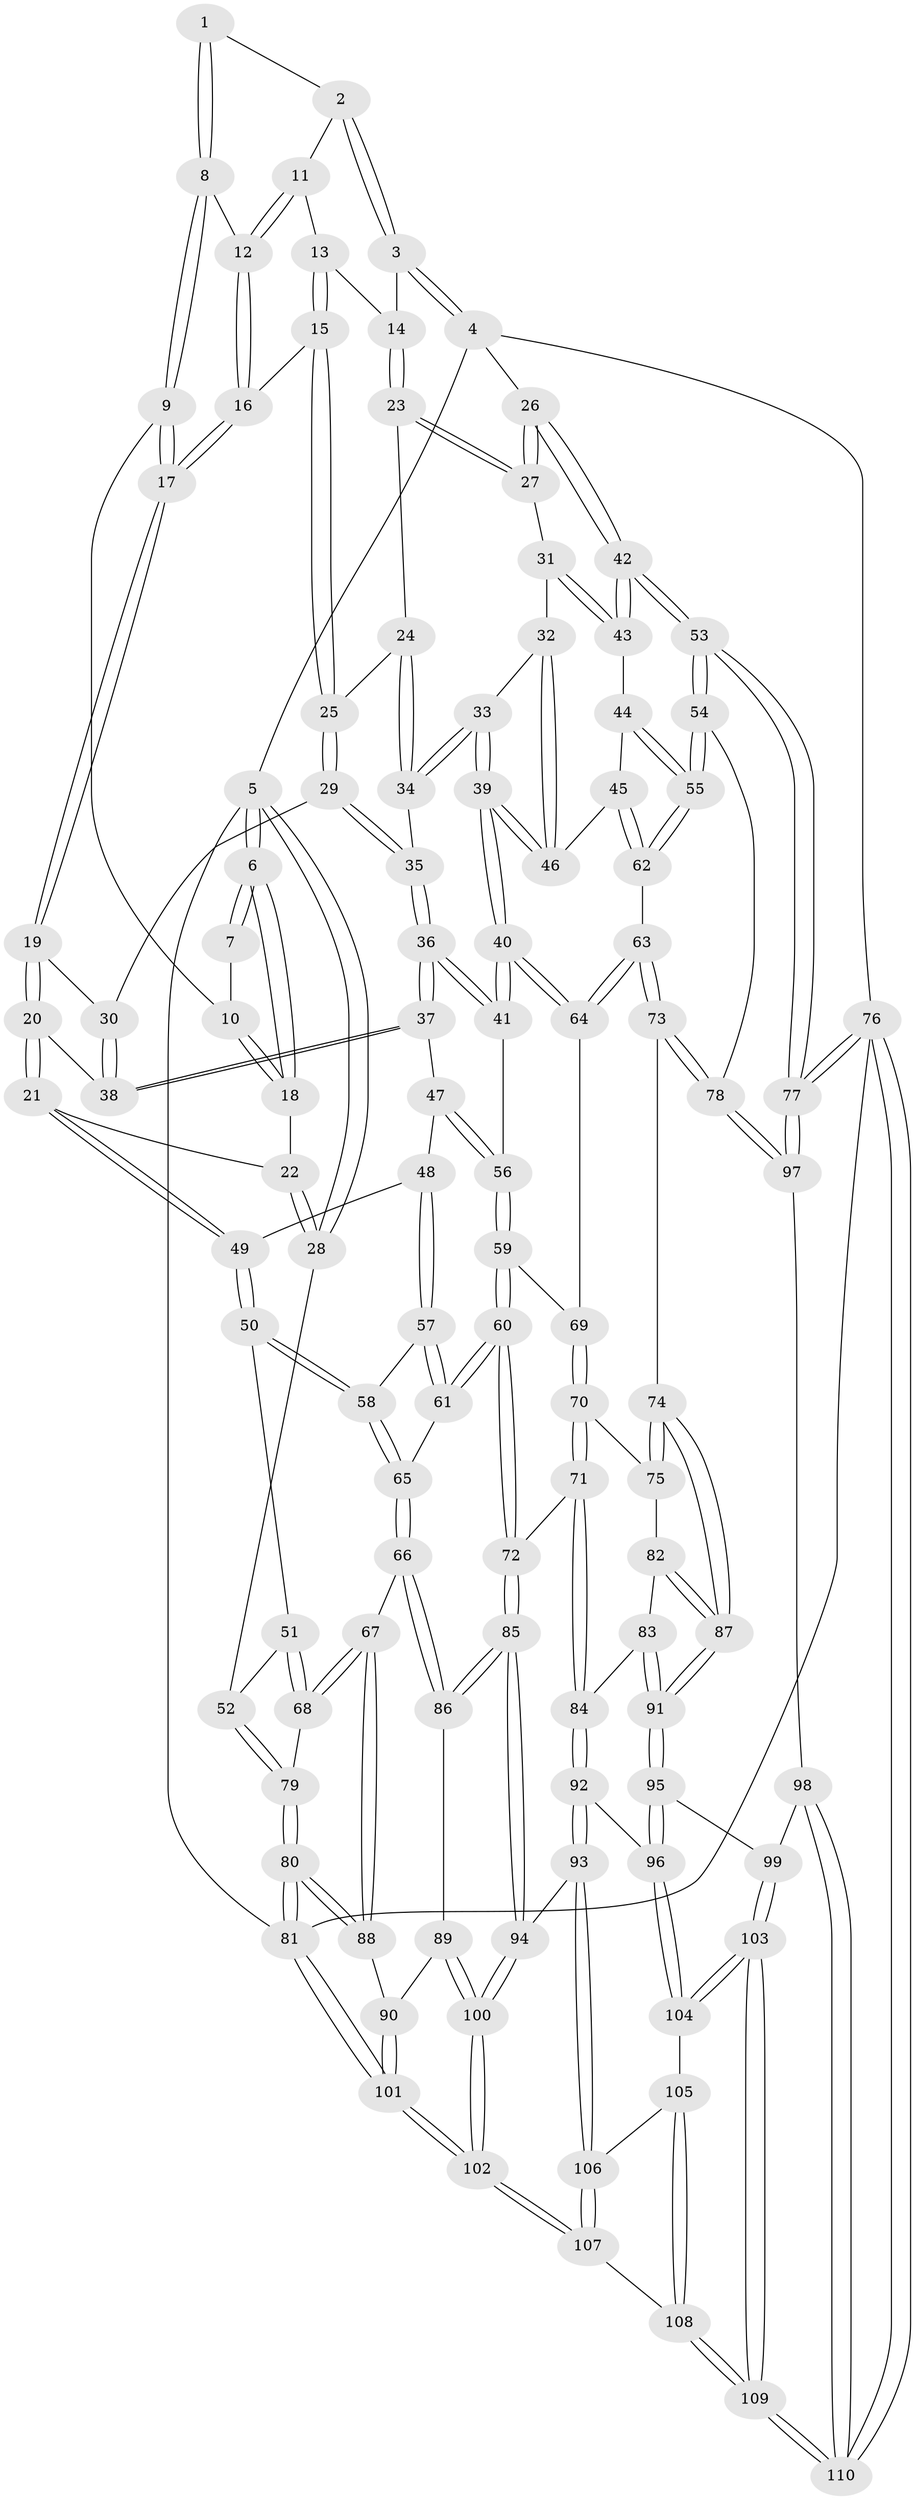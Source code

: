 // coarse degree distribution, {3: 0.05194805194805195, 4: 0.37662337662337664, 6: 0.12987012987012986, 5: 0.44155844155844154}
// Generated by graph-tools (version 1.1) at 2025/24/03/03/25 07:24:36]
// undirected, 110 vertices, 272 edges
graph export_dot {
graph [start="1"]
  node [color=gray90,style=filled];
  1 [pos="+0.23555960021158967+0"];
  2 [pos="+0.4074561069468328+0"];
  3 [pos="+0.7586076356221522+0"];
  4 [pos="+1+0"];
  5 [pos="+0+0"];
  6 [pos="+0+0"];
  7 [pos="+0.20149604195525297+0"];
  8 [pos="+0.26961033537319457+0"];
  9 [pos="+0.2817110642748322+0.1156063151502598"];
  10 [pos="+0.1503477656785586+0.11088123690179327"];
  11 [pos="+0.4382519746483876+0.02575602341336205"];
  12 [pos="+0.3864914264909455+0.0768215084934955"];
  13 [pos="+0.5069834563658621+0.06750292444732788"];
  14 [pos="+0.670454243403856+0.03486578221047839"];
  15 [pos="+0.46588775440946767+0.15037751776468528"];
  16 [pos="+0.3445821065584353+0.1697023814369546"];
  17 [pos="+0.34288001066236684+0.17097891836104853"];
  18 [pos="+0.12218575503313553+0.13315049756116532"];
  19 [pos="+0.32766684108164146+0.27887369068522405"];
  20 [pos="+0.30376610527532905+0.30896482565587174"];
  21 [pos="+0.2788664563658451+0.3269999418812826"];
  22 [pos="+0.103188782515758+0.1806646313921057"];
  23 [pos="+0.675449880760363+0.10909765902147185"];
  24 [pos="+0.6200448275605082+0.20334703306902815"];
  25 [pos="+0.5673465006532522+0.22517286131880662"];
  26 [pos="+1+0"];
  27 [pos="+0.8466990471119707+0.22832209280759402"];
  28 [pos="+0+0.3326659502665401"];
  29 [pos="+0.5158677916074312+0.2913284335295338"];
  30 [pos="+0.5027700161588434+0.2934937699905352"];
  31 [pos="+0.8464821588832586+0.3174625455884098"];
  32 [pos="+0.7716176257528818+0.3518008944227458"];
  33 [pos="+0.7263825589702184+0.36704009858835107"];
  34 [pos="+0.680466483685888+0.3101721993145766"];
  35 [pos="+0.5490681556030663+0.3526866549010552"];
  36 [pos="+0.5759124332705369+0.44069875976489875"];
  37 [pos="+0.4619669241742164+0.43502374911319064"];
  38 [pos="+0.45443338271190714+0.4219728530159678"];
  39 [pos="+0.6763091848997302+0.4505096515423037"];
  40 [pos="+0.6487007757250266+0.4878744029367837"];
  41 [pos="+0.5947721870882077+0.45688705974979354"];
  42 [pos="+1+0.4000868667824894"];
  43 [pos="+0.9100258465842154+0.3633578450966328"];
  44 [pos="+0.8909605000421147+0.4232570664064378"];
  45 [pos="+0.8466329374581361+0.49622459239511063"];
  46 [pos="+0.816937731976757+0.4724448954033068"];
  47 [pos="+0.444085843169398+0.46283363478355594"];
  48 [pos="+0.38026629395303363+0.4846312905414552"];
  49 [pos="+0.26130663192438325+0.3609836415210238"];
  50 [pos="+0.2080232225690376+0.4135223584637118"];
  51 [pos="+0.19639021873642276+0.4174549888352868"];
  52 [pos="+0+0.42066387688388474"];
  53 [pos="+1+0.7267028171388175"];
  54 [pos="+1+0.7205722325535211"];
  55 [pos="+0.9716810728724011+0.6392914920034327"];
  56 [pos="+0.4655410006012044+0.5265578745624169"];
  57 [pos="+0.37581265373243034+0.5363802067217626"];
  58 [pos="+0.2311873658985312+0.45743049141518116"];
  59 [pos="+0.46051358275784965+0.5509923586199716"];
  60 [pos="+0.40111400953905624+0.6405873447072065"];
  61 [pos="+0.3797311871746041+0.6255382808581855"];
  62 [pos="+0.8323585075384091+0.5850146190863167"];
  63 [pos="+0.7696025581395527+0.5931235714981149"];
  64 [pos="+0.6492455742062252+0.49122188294623526"];
  65 [pos="+0.29938504717873754+0.6109442237674416"];
  66 [pos="+0.1824224830820504+0.6721206609931772"];
  67 [pos="+0.15340068495720638+0.66967034091545"];
  68 [pos="+0.1466314449819081+0.6573435127613919"];
  69 [pos="+0.6155809008505003+0.5393153482456019"];
  70 [pos="+0.570636492608373+0.6370714788912321"];
  71 [pos="+0.4326163902604381+0.6874493495456517"];
  72 [pos="+0.4305183026698759+0.6867693174230419"];
  73 [pos="+0.7164380298841718+0.7401849693240221"];
  74 [pos="+0.7102347581022067+0.7411314347300438"];
  75 [pos="+0.5858165594538173+0.6524182729953748"];
  76 [pos="+1+1"];
  77 [pos="+1+0.8762332545535089"];
  78 [pos="+0.7882263572557634+0.7972321619996411"];
  79 [pos="+0+0.42334407573716476"];
  80 [pos="+0+0.9203032218700652"];
  81 [pos="+0+1"];
  82 [pos="+0.5827120076870941+0.7441993252106205"];
  83 [pos="+0.5385775094967645+0.7705753707102783"];
  84 [pos="+0.48479682314416234+0.76241837108849"];
  85 [pos="+0.318481233544515+0.8117242450021394"];
  86 [pos="+0.28781646136685624+0.8036897152353226"];
  87 [pos="+0.6788082090422238+0.7664912496162927"];
  88 [pos="+0.098261001035127+0.7443477829656309"];
  89 [pos="+0.20405273101780402+0.8412730813037057"];
  90 [pos="+0.18090127267835063+0.8486599954363002"];
  91 [pos="+0.6295312630212452+0.823985351072801"];
  92 [pos="+0.48903903679104793+0.80923753256091"];
  93 [pos="+0.3980790947016403+0.8996101997182149"];
  94 [pos="+0.3364607900976925+0.870303473229838"];
  95 [pos="+0.6258403255818661+0.8385397880767682"];
  96 [pos="+0.5391764780868679+0.8909152574824133"];
  97 [pos="+0.7728013965644428+0.9255097780759329"];
  98 [pos="+0.7625482834073035+0.9430770694012945"];
  99 [pos="+0.6636533382722651+0.8973211128388392"];
  100 [pos="+0.279636783949704+0.9593398965928781"];
  101 [pos="+0+1"];
  102 [pos="+0.09232357128658994+1"];
  103 [pos="+0.5818397951425461+0.9799796127299557"];
  104 [pos="+0.5343924438555872+0.9100733098547059"];
  105 [pos="+0.4790051648948976+0.929814192884761"];
  106 [pos="+0.4076709034533824+0.9108463031948324"];
  107 [pos="+0.36884632723380845+1"];
  108 [pos="+0.4397939387264915+1"];
  109 [pos="+0.6383250449511702+1"];
  110 [pos="+0.7520141645438102+1"];
  1 -- 2;
  1 -- 8;
  1 -- 8;
  2 -- 3;
  2 -- 3;
  2 -- 11;
  3 -- 4;
  3 -- 4;
  3 -- 14;
  4 -- 5;
  4 -- 26;
  4 -- 76;
  5 -- 6;
  5 -- 6;
  5 -- 28;
  5 -- 28;
  5 -- 81;
  6 -- 7;
  6 -- 7;
  6 -- 18;
  6 -- 18;
  7 -- 10;
  8 -- 9;
  8 -- 9;
  8 -- 12;
  9 -- 10;
  9 -- 17;
  9 -- 17;
  10 -- 18;
  10 -- 18;
  11 -- 12;
  11 -- 12;
  11 -- 13;
  12 -- 16;
  12 -- 16;
  13 -- 14;
  13 -- 15;
  13 -- 15;
  14 -- 23;
  14 -- 23;
  15 -- 16;
  15 -- 25;
  15 -- 25;
  16 -- 17;
  16 -- 17;
  17 -- 19;
  17 -- 19;
  18 -- 22;
  19 -- 20;
  19 -- 20;
  19 -- 30;
  20 -- 21;
  20 -- 21;
  20 -- 38;
  21 -- 22;
  21 -- 49;
  21 -- 49;
  22 -- 28;
  22 -- 28;
  23 -- 24;
  23 -- 27;
  23 -- 27;
  24 -- 25;
  24 -- 34;
  24 -- 34;
  25 -- 29;
  25 -- 29;
  26 -- 27;
  26 -- 27;
  26 -- 42;
  26 -- 42;
  27 -- 31;
  28 -- 52;
  29 -- 30;
  29 -- 35;
  29 -- 35;
  30 -- 38;
  30 -- 38;
  31 -- 32;
  31 -- 43;
  31 -- 43;
  32 -- 33;
  32 -- 46;
  32 -- 46;
  33 -- 34;
  33 -- 34;
  33 -- 39;
  33 -- 39;
  34 -- 35;
  35 -- 36;
  35 -- 36;
  36 -- 37;
  36 -- 37;
  36 -- 41;
  36 -- 41;
  37 -- 38;
  37 -- 38;
  37 -- 47;
  39 -- 40;
  39 -- 40;
  39 -- 46;
  39 -- 46;
  40 -- 41;
  40 -- 41;
  40 -- 64;
  40 -- 64;
  41 -- 56;
  42 -- 43;
  42 -- 43;
  42 -- 53;
  42 -- 53;
  43 -- 44;
  44 -- 45;
  44 -- 55;
  44 -- 55;
  45 -- 46;
  45 -- 62;
  45 -- 62;
  47 -- 48;
  47 -- 56;
  47 -- 56;
  48 -- 49;
  48 -- 57;
  48 -- 57;
  49 -- 50;
  49 -- 50;
  50 -- 51;
  50 -- 58;
  50 -- 58;
  51 -- 52;
  51 -- 68;
  51 -- 68;
  52 -- 79;
  52 -- 79;
  53 -- 54;
  53 -- 54;
  53 -- 77;
  53 -- 77;
  54 -- 55;
  54 -- 55;
  54 -- 78;
  55 -- 62;
  55 -- 62;
  56 -- 59;
  56 -- 59;
  57 -- 58;
  57 -- 61;
  57 -- 61;
  58 -- 65;
  58 -- 65;
  59 -- 60;
  59 -- 60;
  59 -- 69;
  60 -- 61;
  60 -- 61;
  60 -- 72;
  60 -- 72;
  61 -- 65;
  62 -- 63;
  63 -- 64;
  63 -- 64;
  63 -- 73;
  63 -- 73;
  64 -- 69;
  65 -- 66;
  65 -- 66;
  66 -- 67;
  66 -- 86;
  66 -- 86;
  67 -- 68;
  67 -- 68;
  67 -- 88;
  67 -- 88;
  68 -- 79;
  69 -- 70;
  69 -- 70;
  70 -- 71;
  70 -- 71;
  70 -- 75;
  71 -- 72;
  71 -- 84;
  71 -- 84;
  72 -- 85;
  72 -- 85;
  73 -- 74;
  73 -- 78;
  73 -- 78;
  74 -- 75;
  74 -- 75;
  74 -- 87;
  74 -- 87;
  75 -- 82;
  76 -- 77;
  76 -- 77;
  76 -- 110;
  76 -- 110;
  76 -- 81;
  77 -- 97;
  77 -- 97;
  78 -- 97;
  78 -- 97;
  79 -- 80;
  79 -- 80;
  80 -- 81;
  80 -- 81;
  80 -- 88;
  80 -- 88;
  81 -- 101;
  81 -- 101;
  82 -- 83;
  82 -- 87;
  82 -- 87;
  83 -- 84;
  83 -- 91;
  83 -- 91;
  84 -- 92;
  84 -- 92;
  85 -- 86;
  85 -- 86;
  85 -- 94;
  85 -- 94;
  86 -- 89;
  87 -- 91;
  87 -- 91;
  88 -- 90;
  89 -- 90;
  89 -- 100;
  89 -- 100;
  90 -- 101;
  90 -- 101;
  91 -- 95;
  91 -- 95;
  92 -- 93;
  92 -- 93;
  92 -- 96;
  93 -- 94;
  93 -- 106;
  93 -- 106;
  94 -- 100;
  94 -- 100;
  95 -- 96;
  95 -- 96;
  95 -- 99;
  96 -- 104;
  96 -- 104;
  97 -- 98;
  98 -- 99;
  98 -- 110;
  98 -- 110;
  99 -- 103;
  99 -- 103;
  100 -- 102;
  100 -- 102;
  101 -- 102;
  101 -- 102;
  102 -- 107;
  102 -- 107;
  103 -- 104;
  103 -- 104;
  103 -- 109;
  103 -- 109;
  104 -- 105;
  105 -- 106;
  105 -- 108;
  105 -- 108;
  106 -- 107;
  106 -- 107;
  107 -- 108;
  108 -- 109;
  108 -- 109;
  109 -- 110;
  109 -- 110;
}
